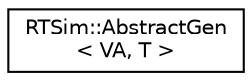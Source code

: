 digraph "Graphical Class Hierarchy"
{
  edge [fontname="Helvetica",fontsize="10",labelfontname="Helvetica",labelfontsize="10"];
  node [fontname="Helvetica",fontsize="10",shape=record];
  rankdir="LR";
  Node0 [label="RTSim::AbstractGen\l\< VA, T \>",height=0.2,width=0.4,color="black", fillcolor="white", style="filled",URL="$classRTSim_1_1AbstractGen.html"];
}

